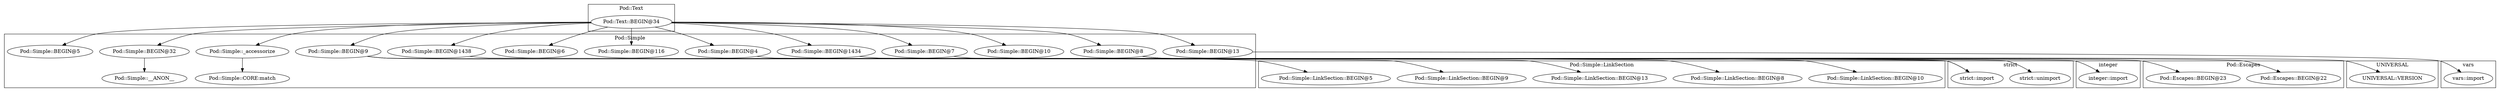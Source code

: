digraph {
graph [overlap=false]
subgraph cluster_Pod_Escapes {
	label="Pod::Escapes";
	"Pod::Escapes::BEGIN@22";
	"Pod::Escapes::BEGIN@23";
}
subgraph cluster_Pod_Text {
	label="Pod::Text";
	"Pod::Text::BEGIN@34";
}
subgraph cluster_Pod_Simple {
	label="Pod::Simple";
	"Pod::Simple::CORE:match";
	"Pod::Simple::_accessorize";
	"Pod::Simple::BEGIN@9";
	"Pod::Simple::BEGIN@10";
	"Pod::Simple::BEGIN@1438";
	"Pod::Simple::BEGIN@7";
	"Pod::Simple::BEGIN@1434";
	"Pod::Simple::BEGIN@116";
	"Pod::Simple::BEGIN@6";
	"Pod::Simple::BEGIN@8";
	"Pod::Simple::BEGIN@4";
	"Pod::Simple::BEGIN@32";
	"Pod::Simple::__ANON__";
	"Pod::Simple::BEGIN@13";
	"Pod::Simple::BEGIN@5";
}
subgraph cluster_integer {
	label="integer";
	"integer::import";
}
subgraph cluster_vars {
	label="vars";
	"vars::import";
}
subgraph cluster_strict {
	label="strict";
	"strict::import";
	"strict::unimport";
}
subgraph cluster_UNIVERSAL {
	label="UNIVERSAL";
	"UNIVERSAL::VERSION";
}
subgraph cluster_Pod_Simple_LinkSection {
	label="Pod::Simple::LinkSection";
	"Pod::Simple::LinkSection::BEGIN@10";
	"Pod::Simple::LinkSection::BEGIN@8";
	"Pod::Simple::LinkSection::BEGIN@13";
	"Pod::Simple::LinkSection::BEGIN@9";
	"Pod::Simple::LinkSection::BEGIN@5";
}
"Pod::Text::BEGIN@34" -> "Pod::Simple::BEGIN@1434";
"Pod::Simple::BEGIN@9" -> "Pod::Simple::LinkSection::BEGIN@8";
"Pod::Text::BEGIN@34" -> "Pod::Simple::BEGIN@1438";
"Pod::Text::BEGIN@34" -> "Pod::Simple::BEGIN@6";
"Pod::Text::BEGIN@34" -> "Pod::Simple::BEGIN@8";
"Pod::Text::BEGIN@34" -> "Pod::Simple::BEGIN@4";
"Pod::Simple::BEGIN@1434" -> "strict::unimport";
"Pod::Text::BEGIN@34" -> "Pod::Simple::BEGIN@13";
"Pod::Simple::_accessorize" -> "Pod::Simple::CORE:match";
"Pod::Text::BEGIN@34" -> "Pod::Simple::BEGIN@10";
"Pod::Text::BEGIN@34" -> "Pod::Simple::BEGIN@7";
"Pod::Simple::BEGIN@9" -> "Pod::Simple::LinkSection::BEGIN@5";
"Pod::Text::BEGIN@34" -> "Pod::Simple::_accessorize";
"Pod::Simple::BEGIN@9" -> "Pod::Simple::LinkSection::BEGIN@13";
"Pod::Simple::BEGIN@9" -> "Pod::Simple::LinkSection::BEGIN@9";
"Pod::Text::BEGIN@34" -> "Pod::Simple::BEGIN@9";
"Pod::Simple::BEGIN@13" -> "vars::import";
"Pod::Simple::BEGIN@8" -> "Pod::Escapes::BEGIN@23";
"Pod::Simple::BEGIN@32" -> "Pod::Simple::__ANON__";
"Pod::Simple::BEGIN@7" -> "integer::import";
"Pod::Simple::BEGIN@9" -> "Pod::Simple::LinkSection::BEGIN@10";
"Pod::Text::BEGIN@34" -> "Pod::Simple::BEGIN@5";
"Pod::Simple::BEGIN@8" -> "Pod::Escapes::BEGIN@22";
"Pod::Text::BEGIN@34" -> "Pod::Simple::BEGIN@116";
"Pod::Text::BEGIN@34" -> "Pod::Simple::BEGIN@32";
"Pod::Simple::BEGIN@8" -> "UNIVERSAL::VERSION";
"Pod::Simple::BEGIN@1438" -> "strict::import";
"Pod::Simple::BEGIN@4" -> "strict::import";
}
